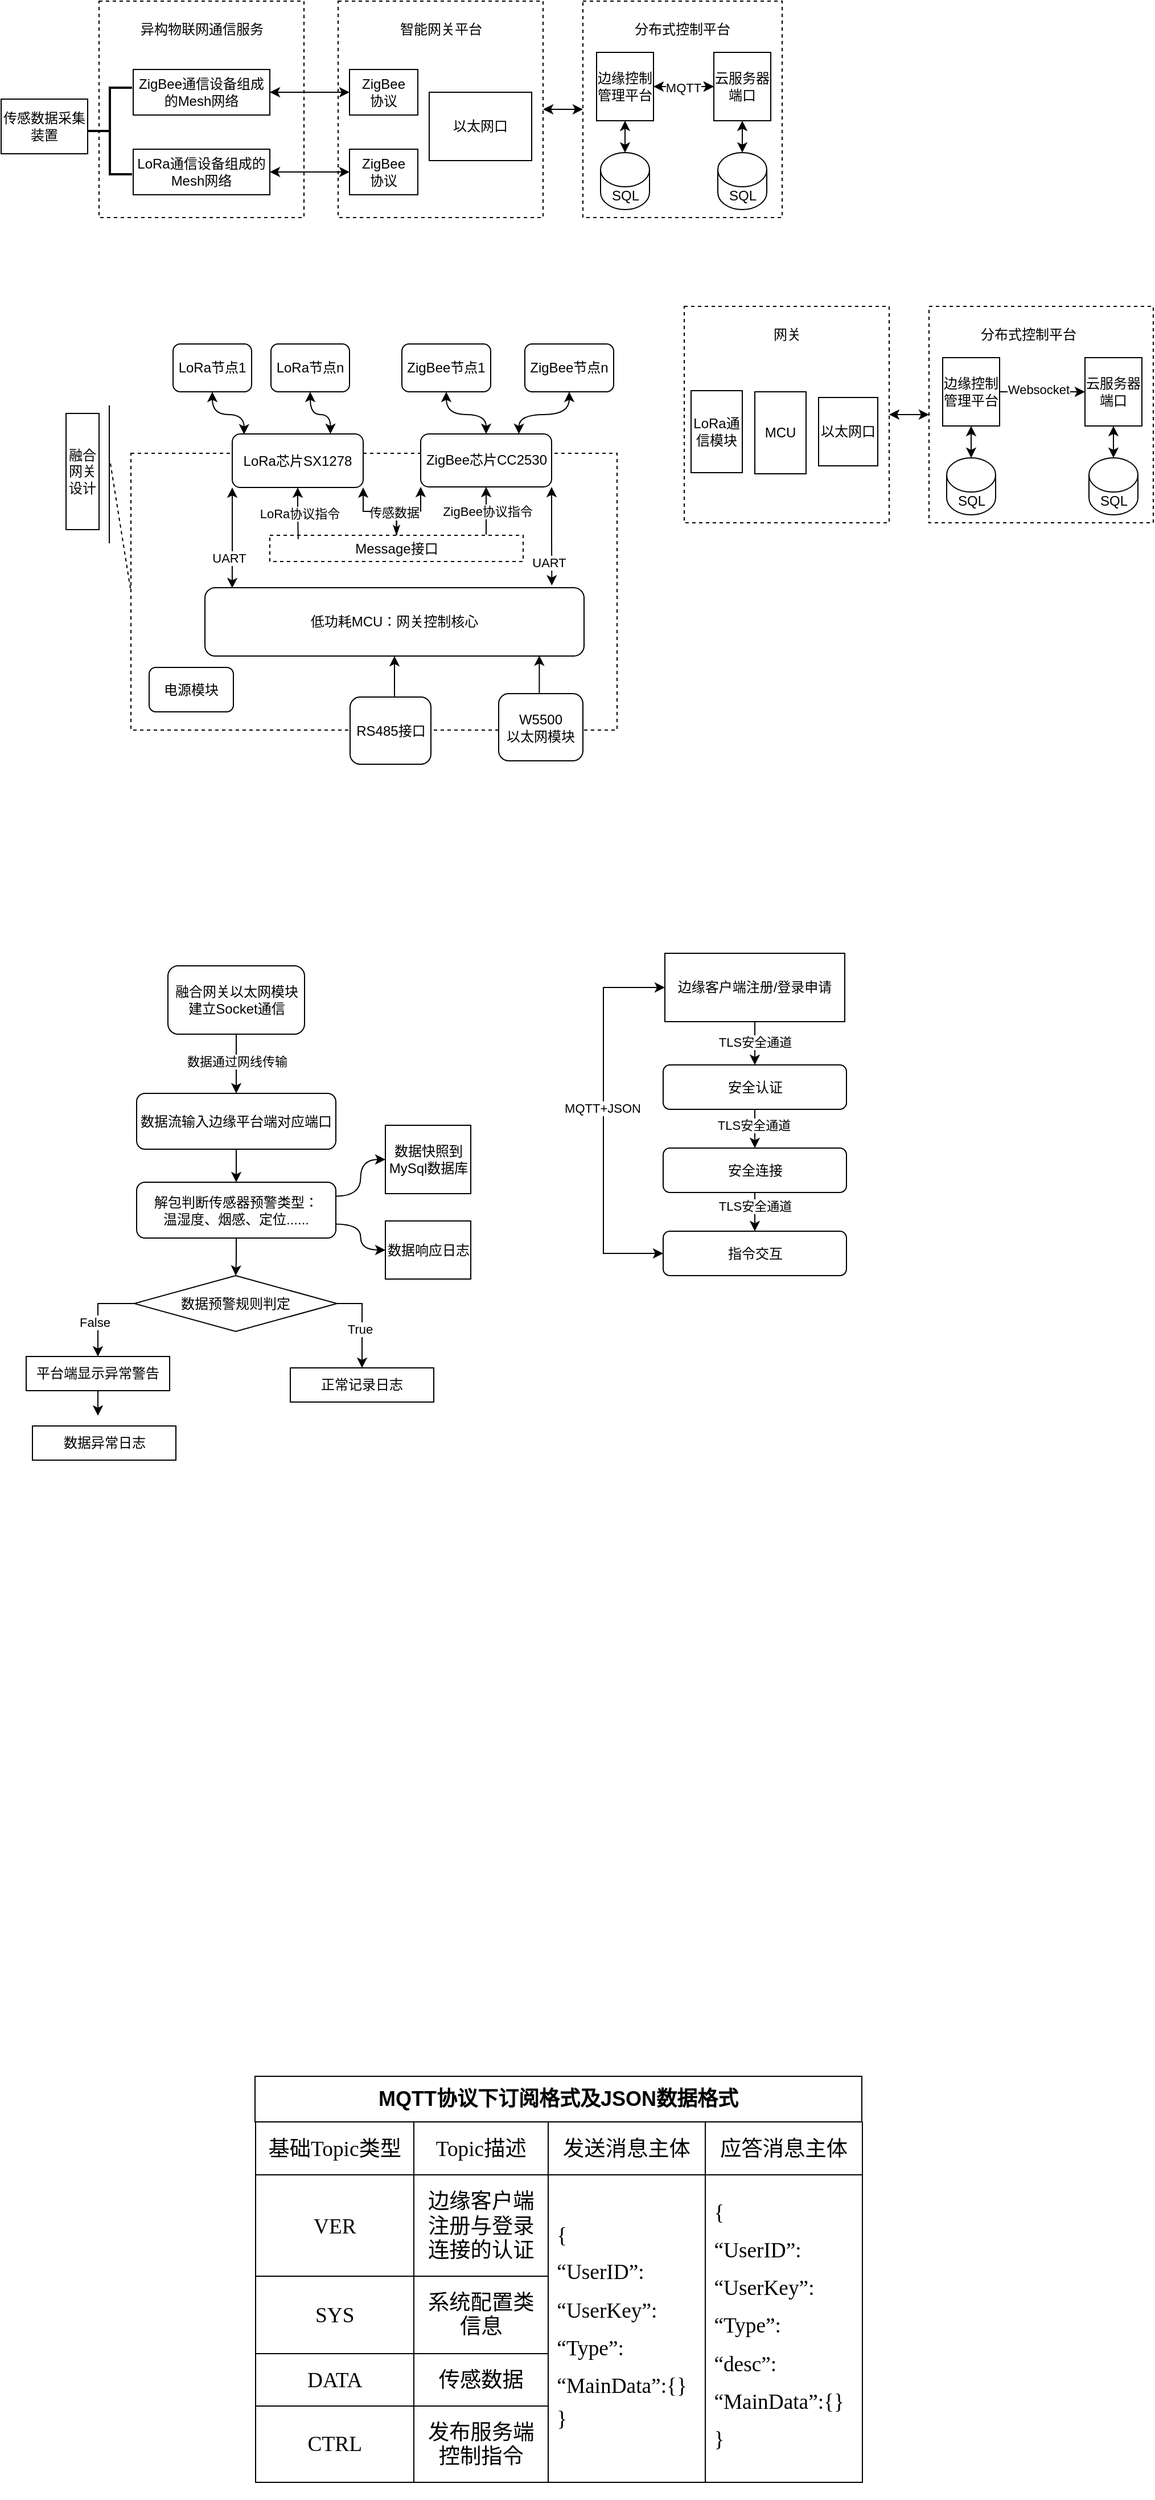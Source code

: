 <mxfile version="22.1.11" type="github">
  <diagram name="第 1 页" id="k4Vl-kW8DVjtGy1HV4eM">
    <mxGraphModel dx="1042" dy="543" grid="0" gridSize="10" guides="1" tooltips="1" connect="1" arrows="1" fold="1" page="1" pageScale="1" pageWidth="1169" pageHeight="827" math="0" shadow="0">
      <root>
        <mxCell id="0" />
        <mxCell id="1" parent="0" />
        <mxCell id="P_EMYtxCgPNGlRLgFlzM-36" value="" style="rounded=0;whiteSpace=wrap;html=1;dashed=1;" parent="1" vertex="1">
          <mxGeometry x="241" y="421" width="427" height="243" as="geometry" />
        </mxCell>
        <mxCell id="dtHTRcF6AHHQQcvX4bGz-1" value="" style="rounded=0;whiteSpace=wrap;html=1;dashed=1;" parent="1" vertex="1">
          <mxGeometry x="213" y="24" width="180" height="190" as="geometry" />
        </mxCell>
        <mxCell id="dtHTRcF6AHHQQcvX4bGz-2" value="异构物联网通信服务" style="text;html=1;strokeColor=none;fillColor=none;align=center;verticalAlign=middle;whiteSpace=wrap;rounded=0;" parent="1" vertex="1">
          <mxGeometry x="245.5" y="34" width="115" height="30" as="geometry" />
        </mxCell>
        <mxCell id="dtHTRcF6AHHQQcvX4bGz-3" value="ZigBee通信设备组成的Mesh网络" style="rounded=0;whiteSpace=wrap;html=1;" parent="1" vertex="1">
          <mxGeometry x="243" y="84" width="120" height="40" as="geometry" />
        </mxCell>
        <mxCell id="dtHTRcF6AHHQQcvX4bGz-4" value="LoRa通信设备组成的Mesh网络" style="rounded=0;whiteSpace=wrap;html=1;" parent="1" vertex="1">
          <mxGeometry x="243" y="154" width="120" height="40" as="geometry" />
        </mxCell>
        <mxCell id="dtHTRcF6AHHQQcvX4bGz-5" value="" style="rounded=0;whiteSpace=wrap;html=1;dashed=1;" parent="1" vertex="1">
          <mxGeometry x="423" y="24" width="180" height="190" as="geometry" />
        </mxCell>
        <mxCell id="dtHTRcF6AHHQQcvX4bGz-6" value="智能网关平台" style="text;html=1;strokeColor=none;fillColor=none;align=center;verticalAlign=middle;whiteSpace=wrap;rounded=0;" parent="1" vertex="1">
          <mxGeometry x="455.5" y="34" width="115" height="30" as="geometry" />
        </mxCell>
        <mxCell id="dtHTRcF6AHHQQcvX4bGz-9" value="" style="edgeStyle=orthogonalEdgeStyle;rounded=0;orthogonalLoop=1;jettySize=auto;html=1;startArrow=classic;startFill=1;" parent="1" source="dtHTRcF6AHHQQcvX4bGz-7" target="dtHTRcF6AHHQQcvX4bGz-3" edge="1">
          <mxGeometry relative="1" as="geometry" />
        </mxCell>
        <mxCell id="dtHTRcF6AHHQQcvX4bGz-7" value="ZigBee&lt;br&gt;协议" style="rounded=0;whiteSpace=wrap;html=1;" parent="1" vertex="1">
          <mxGeometry x="433" y="84" width="60" height="40" as="geometry" />
        </mxCell>
        <mxCell id="dtHTRcF6AHHQQcvX4bGz-11" value="" style="edgeStyle=orthogonalEdgeStyle;rounded=0;orthogonalLoop=1;jettySize=auto;html=1;startArrow=classic;startFill=1;" parent="1" source="dtHTRcF6AHHQQcvX4bGz-8" target="dtHTRcF6AHHQQcvX4bGz-4" edge="1">
          <mxGeometry relative="1" as="geometry" />
        </mxCell>
        <mxCell id="dtHTRcF6AHHQQcvX4bGz-8" value="ZigBee&lt;br&gt;协议" style="rounded=0;whiteSpace=wrap;html=1;" parent="1" vertex="1">
          <mxGeometry x="433" y="154" width="60" height="40" as="geometry" />
        </mxCell>
        <mxCell id="dtHTRcF6AHHQQcvX4bGz-10" value="以太网口" style="rounded=0;whiteSpace=wrap;html=1;" parent="1" vertex="1">
          <mxGeometry x="503" y="104" width="90" height="60" as="geometry" />
        </mxCell>
        <mxCell id="dtHTRcF6AHHQQcvX4bGz-19" value="" style="edgeStyle=orthogonalEdgeStyle;rounded=0;orthogonalLoop=1;jettySize=auto;html=1;entryX=1;entryY=0.5;entryDx=0;entryDy=0;startArrow=classic;startFill=1;" parent="1" source="dtHTRcF6AHHQQcvX4bGz-12" target="dtHTRcF6AHHQQcvX4bGz-5" edge="1">
          <mxGeometry relative="1" as="geometry">
            <Array as="points">
              <mxPoint x="616" y="119" />
              <mxPoint x="616" y="119" />
            </Array>
          </mxGeometry>
        </mxCell>
        <mxCell id="dtHTRcF6AHHQQcvX4bGz-12" value="" style="rounded=0;whiteSpace=wrap;html=1;dashed=1;" parent="1" vertex="1">
          <mxGeometry x="638" y="24" width="175" height="190" as="geometry" />
        </mxCell>
        <mxCell id="dtHTRcF6AHHQQcvX4bGz-13" value="分布式控制平台" style="text;html=1;strokeColor=none;fillColor=none;align=center;verticalAlign=middle;whiteSpace=wrap;rounded=0;" parent="1" vertex="1">
          <mxGeometry x="668" y="34" width="115" height="30" as="geometry" />
        </mxCell>
        <mxCell id="dtHTRcF6AHHQQcvX4bGz-20" value="" style="edgeStyle=orthogonalEdgeStyle;rounded=0;orthogonalLoop=1;jettySize=auto;html=1;" parent="1" source="dtHTRcF6AHHQQcvX4bGz-14" target="dtHTRcF6AHHQQcvX4bGz-15" edge="1">
          <mxGeometry relative="1" as="geometry" />
        </mxCell>
        <mxCell id="dtHTRcF6AHHQQcvX4bGz-14" value="边缘控制管理平台" style="rounded=0;whiteSpace=wrap;html=1;" parent="1" vertex="1">
          <mxGeometry x="650" y="69" width="50" height="60" as="geometry" />
        </mxCell>
        <mxCell id="dtHTRcF6AHHQQcvX4bGz-16" value="" style="edgeStyle=orthogonalEdgeStyle;rounded=0;orthogonalLoop=1;jettySize=auto;html=1;startArrow=classic;startFill=1;" parent="1" source="dtHTRcF6AHHQQcvX4bGz-15" target="dtHTRcF6AHHQQcvX4bGz-14" edge="1">
          <mxGeometry relative="1" as="geometry" />
        </mxCell>
        <mxCell id="dtHTRcF6AHHQQcvX4bGz-24" value="MQTT" style="edgeLabel;html=1;align=center;verticalAlign=middle;resizable=0;points=[];" parent="dtHTRcF6AHHQQcvX4bGz-16" vertex="1" connectable="0">
          <mxGeometry x="0.026" y="1" relative="1" as="geometry">
            <mxPoint as="offset" />
          </mxGeometry>
        </mxCell>
        <mxCell id="dtHTRcF6AHHQQcvX4bGz-30" value="" style="edgeStyle=orthogonalEdgeStyle;rounded=0;orthogonalLoop=1;jettySize=auto;html=1;startArrow=classic;startFill=1;" parent="1" source="dtHTRcF6AHHQQcvX4bGz-15" target="dtHTRcF6AHHQQcvX4bGz-26" edge="1">
          <mxGeometry relative="1" as="geometry" />
        </mxCell>
        <mxCell id="dtHTRcF6AHHQQcvX4bGz-15" value="云服务器端口" style="rounded=0;whiteSpace=wrap;html=1;" parent="1" vertex="1">
          <mxGeometry x="753" y="69" width="50" height="60" as="geometry" />
        </mxCell>
        <mxCell id="dtHTRcF6AHHQQcvX4bGz-27" value="" style="edgeStyle=orthogonalEdgeStyle;rounded=0;orthogonalLoop=1;jettySize=auto;html=1;startArrow=classic;startFill=1;" parent="1" source="dtHTRcF6AHHQQcvX4bGz-25" target="dtHTRcF6AHHQQcvX4bGz-14" edge="1">
          <mxGeometry relative="1" as="geometry" />
        </mxCell>
        <mxCell id="dtHTRcF6AHHQQcvX4bGz-25" value="SQL" style="shape=cylinder3;whiteSpace=wrap;html=1;boundedLbl=1;backgroundOutline=1;size=15;" parent="1" vertex="1">
          <mxGeometry x="653.5" y="157" width="43" height="50" as="geometry" />
        </mxCell>
        <mxCell id="dtHTRcF6AHHQQcvX4bGz-26" value="SQL" style="shape=cylinder3;whiteSpace=wrap;html=1;boundedLbl=1;backgroundOutline=1;size=15;" parent="1" vertex="1">
          <mxGeometry x="756.5" y="157" width="43" height="50" as="geometry" />
        </mxCell>
        <mxCell id="dtHTRcF6AHHQQcvX4bGz-31" value="" style="strokeWidth=2;html=1;shape=mxgraph.flowchart.annotation_2;align=left;labelPosition=right;pointerEvents=1;" parent="1" vertex="1">
          <mxGeometry x="203" y="100" width="39" height="76" as="geometry" />
        </mxCell>
        <mxCell id="dtHTRcF6AHHQQcvX4bGz-32" value="传感数据采集装置" style="rounded=0;whiteSpace=wrap;html=1;" parent="1" vertex="1">
          <mxGeometry x="127" y="110" width="76" height="48" as="geometry" />
        </mxCell>
        <mxCell id="P_EMYtxCgPNGlRLgFlzM-1" value="LoRa节点1" style="rounded=1;whiteSpace=wrap;html=1;" parent="1" vertex="1">
          <mxGeometry x="278" y="325" width="69" height="42" as="geometry" />
        </mxCell>
        <mxCell id="P_EMYtxCgPNGlRLgFlzM-126" style="edgeStyle=orthogonalEdgeStyle;rounded=0;orthogonalLoop=1;jettySize=auto;html=1;exitX=0.5;exitY=1;exitDx=0;exitDy=0;entryX=0.75;entryY=0;entryDx=0;entryDy=0;curved=1;startArrow=classic;startFill=1;" parent="1" source="P_EMYtxCgPNGlRLgFlzM-2" target="P_EMYtxCgPNGlRLgFlzM-8" edge="1">
          <mxGeometry relative="1" as="geometry" />
        </mxCell>
        <mxCell id="P_EMYtxCgPNGlRLgFlzM-2" value="LoRa节点n" style="rounded=1;whiteSpace=wrap;html=1;" parent="1" vertex="1">
          <mxGeometry x="364" y="325" width="69" height="42" as="geometry" />
        </mxCell>
        <mxCell id="P_EMYtxCgPNGlRLgFlzM-127" style="edgeStyle=orthogonalEdgeStyle;rounded=0;orthogonalLoop=1;jettySize=auto;html=1;exitX=0.5;exitY=1;exitDx=0;exitDy=0;entryX=0.5;entryY=0;entryDx=0;entryDy=0;curved=1;startArrow=classic;startFill=1;" parent="1" source="P_EMYtxCgPNGlRLgFlzM-3" target="P_EMYtxCgPNGlRLgFlzM-9" edge="1">
          <mxGeometry relative="1" as="geometry" />
        </mxCell>
        <mxCell id="P_EMYtxCgPNGlRLgFlzM-3" value="ZigBee节点1" style="rounded=1;whiteSpace=wrap;html=1;" parent="1" vertex="1">
          <mxGeometry x="479" y="325" width="78" height="42" as="geometry" />
        </mxCell>
        <mxCell id="P_EMYtxCgPNGlRLgFlzM-128" style="edgeStyle=orthogonalEdgeStyle;rounded=0;orthogonalLoop=1;jettySize=auto;html=1;exitX=0.5;exitY=1;exitDx=0;exitDy=0;entryX=0.75;entryY=0;entryDx=0;entryDy=0;curved=1;startArrow=classic;startFill=1;" parent="1" source="P_EMYtxCgPNGlRLgFlzM-7" target="P_EMYtxCgPNGlRLgFlzM-9" edge="1">
          <mxGeometry relative="1" as="geometry" />
        </mxCell>
        <mxCell id="P_EMYtxCgPNGlRLgFlzM-7" value="ZigBee节点n" style="rounded=1;whiteSpace=wrap;html=1;" parent="1" vertex="1">
          <mxGeometry x="587" y="325" width="78" height="42" as="geometry" />
        </mxCell>
        <mxCell id="P_EMYtxCgPNGlRLgFlzM-8" value="LoRa芯片SX1278" style="rounded=1;whiteSpace=wrap;html=1;" parent="1" vertex="1">
          <mxGeometry x="330" y="404" width="115" height="47" as="geometry" />
        </mxCell>
        <mxCell id="P_EMYtxCgPNGlRLgFlzM-28" style="edgeStyle=orthogonalEdgeStyle;rounded=0;orthogonalLoop=1;jettySize=auto;html=1;exitX=0.5;exitY=1;exitDx=0;exitDy=0;startArrow=classic;startFill=1;endArrow=none;endFill=0;" parent="1" source="P_EMYtxCgPNGlRLgFlzM-9" edge="1">
          <mxGeometry relative="1" as="geometry">
            <mxPoint x="553" y="492.4" as="targetPoint" />
          </mxGeometry>
        </mxCell>
        <mxCell id="P_EMYtxCgPNGlRLgFlzM-32" value="ZigBee协议指令" style="edgeLabel;html=1;align=center;verticalAlign=middle;resizable=0;points=[];" parent="P_EMYtxCgPNGlRLgFlzM-28" vertex="1" connectable="0">
          <mxGeometry x="0.03" relative="1" as="geometry">
            <mxPoint as="offset" />
          </mxGeometry>
        </mxCell>
        <mxCell id="P_EMYtxCgPNGlRLgFlzM-9" value="ZigBee芯片CC2530" style="rounded=1;whiteSpace=wrap;html=1;" parent="1" vertex="1">
          <mxGeometry x="495.5" y="404" width="115" height="46.5" as="geometry" />
        </mxCell>
        <mxCell id="P_EMYtxCgPNGlRLgFlzM-33" style="edgeStyle=orthogonalEdgeStyle;rounded=0;orthogonalLoop=1;jettySize=auto;html=1;exitX=0.5;exitY=0;exitDx=0;exitDy=0;entryX=1;entryY=1;entryDx=0;entryDy=0;" parent="1" source="P_EMYtxCgPNGlRLgFlzM-10" target="P_EMYtxCgPNGlRLgFlzM-8" edge="1">
          <mxGeometry relative="1" as="geometry" />
        </mxCell>
        <mxCell id="P_EMYtxCgPNGlRLgFlzM-34" style="edgeStyle=orthogonalEdgeStyle;rounded=0;orthogonalLoop=1;jettySize=auto;html=1;exitX=0.5;exitY=0;exitDx=0;exitDy=0;entryX=0;entryY=1;entryDx=0;entryDy=0;startArrow=classicThin;startFill=1;" parent="1" source="P_EMYtxCgPNGlRLgFlzM-10" target="P_EMYtxCgPNGlRLgFlzM-9" edge="1">
          <mxGeometry relative="1" as="geometry" />
        </mxCell>
        <mxCell id="P_EMYtxCgPNGlRLgFlzM-35" value="传感数据" style="edgeLabel;html=1;align=center;verticalAlign=middle;resizable=0;points=[];" parent="P_EMYtxCgPNGlRLgFlzM-34" vertex="1" connectable="0">
          <mxGeometry x="-0.334" y="2" relative="1" as="geometry">
            <mxPoint x="-1" y="1" as="offset" />
          </mxGeometry>
        </mxCell>
        <mxCell id="P_EMYtxCgPNGlRLgFlzM-10" value="Message接口" style="rounded=0;whiteSpace=wrap;html=1;dashed=1;" parent="1" vertex="1">
          <mxGeometry x="363" y="493" width="222.5" height="23" as="geometry" />
        </mxCell>
        <mxCell id="P_EMYtxCgPNGlRLgFlzM-11" value="&lt;p style=&quot;margin-top: 0pt; margin-bottom: 0pt; direction: ltr; unicode-bidi: embed; vertical-align: baseline;&quot;&gt;低功耗MCU：网关控制核心&lt;/p&gt;" style="rounded=1;whiteSpace=wrap;html=1;" parent="1" vertex="1">
          <mxGeometry x="306" y="539" width="333" height="60" as="geometry" />
        </mxCell>
        <mxCell id="P_EMYtxCgPNGlRLgFlzM-12" value="电源模块" style="rounded=1;whiteSpace=wrap;html=1;" parent="1" vertex="1">
          <mxGeometry x="257" y="609" width="74" height="39" as="geometry" />
        </mxCell>
        <mxCell id="P_EMYtxCgPNGlRLgFlzM-17" style="edgeStyle=orthogonalEdgeStyle;rounded=0;orthogonalLoop=1;jettySize=auto;html=1;exitX=0.5;exitY=0;exitDx=0;exitDy=0;entryX=0.5;entryY=1;entryDx=0;entryDy=0;" parent="1" source="P_EMYtxCgPNGlRLgFlzM-13" target="P_EMYtxCgPNGlRLgFlzM-11" edge="1">
          <mxGeometry relative="1" as="geometry" />
        </mxCell>
        <mxCell id="P_EMYtxCgPNGlRLgFlzM-13" value="RS485接口" style="rounded=1;whiteSpace=wrap;html=1;" parent="1" vertex="1">
          <mxGeometry x="433.5" y="635" width="71" height="59" as="geometry" />
        </mxCell>
        <mxCell id="P_EMYtxCgPNGlRLgFlzM-14" value="W5500&lt;br&gt;以太网模块" style="rounded=1;whiteSpace=wrap;html=1;" parent="1" vertex="1">
          <mxGeometry x="564" y="632" width="74" height="59" as="geometry" />
        </mxCell>
        <mxCell id="P_EMYtxCgPNGlRLgFlzM-21" style="edgeStyle=orthogonalEdgeStyle;rounded=0;orthogonalLoop=1;jettySize=auto;html=1;exitX=0.5;exitY=0;exitDx=0;exitDy=0;entryX=0.882;entryY=0.993;entryDx=0;entryDy=0;entryPerimeter=0;" parent="1" source="P_EMYtxCgPNGlRLgFlzM-14" target="P_EMYtxCgPNGlRLgFlzM-11" edge="1">
          <mxGeometry relative="1" as="geometry" />
        </mxCell>
        <mxCell id="P_EMYtxCgPNGlRLgFlzM-24" style="edgeStyle=orthogonalEdgeStyle;rounded=0;orthogonalLoop=1;jettySize=auto;html=1;exitX=1;exitY=1;exitDx=0;exitDy=0;entryX=0.915;entryY=-0.033;entryDx=0;entryDy=0;entryPerimeter=0;endArrow=classic;endFill=1;startArrow=classic;startFill=1;" parent="1" source="P_EMYtxCgPNGlRLgFlzM-9" target="P_EMYtxCgPNGlRLgFlzM-11" edge="1">
          <mxGeometry relative="1" as="geometry" />
        </mxCell>
        <mxCell id="P_EMYtxCgPNGlRLgFlzM-29" value="UART" style="edgeLabel;html=1;align=center;verticalAlign=middle;resizable=0;points=[];" parent="P_EMYtxCgPNGlRLgFlzM-24" vertex="1" connectable="0">
          <mxGeometry x="0.558" y="-3" relative="1" as="geometry">
            <mxPoint y="-1" as="offset" />
          </mxGeometry>
        </mxCell>
        <mxCell id="P_EMYtxCgPNGlRLgFlzM-25" style="edgeStyle=orthogonalEdgeStyle;rounded=0;orthogonalLoop=1;jettySize=auto;html=1;exitX=0;exitY=1;exitDx=0;exitDy=0;entryX=0.072;entryY=0.007;entryDx=0;entryDy=0;entryPerimeter=0;startArrow=classic;startFill=1;endArrow=classic;endFill=1;" parent="1" source="P_EMYtxCgPNGlRLgFlzM-8" target="P_EMYtxCgPNGlRLgFlzM-11" edge="1">
          <mxGeometry relative="1" as="geometry" />
        </mxCell>
        <mxCell id="P_EMYtxCgPNGlRLgFlzM-30" value="UART" style="edgeLabel;html=1;align=center;verticalAlign=middle;resizable=0;points=[];" parent="P_EMYtxCgPNGlRLgFlzM-25" vertex="1" connectable="0">
          <mxGeometry x="0.398" y="-3" relative="1" as="geometry">
            <mxPoint as="offset" />
          </mxGeometry>
        </mxCell>
        <mxCell id="P_EMYtxCgPNGlRLgFlzM-26" style="edgeStyle=orthogonalEdgeStyle;rounded=0;orthogonalLoop=1;jettySize=auto;html=1;exitX=0.5;exitY=1;exitDx=0;exitDy=0;entryX=0.112;entryY=0.148;entryDx=0;entryDy=0;entryPerimeter=0;startArrow=classic;startFill=1;endArrow=none;endFill=0;" parent="1" source="P_EMYtxCgPNGlRLgFlzM-8" target="P_EMYtxCgPNGlRLgFlzM-10" edge="1">
          <mxGeometry relative="1" as="geometry" />
        </mxCell>
        <mxCell id="P_EMYtxCgPNGlRLgFlzM-31" value="LoRa协议指令" style="edgeLabel;html=1;align=center;verticalAlign=middle;resizable=0;points=[];" parent="P_EMYtxCgPNGlRLgFlzM-26" vertex="1" connectable="0">
          <mxGeometry x="-0.018" y="1" relative="1" as="geometry">
            <mxPoint y="1" as="offset" />
          </mxGeometry>
        </mxCell>
        <mxCell id="P_EMYtxCgPNGlRLgFlzM-44" value="融合网关设计" style="rounded=0;whiteSpace=wrap;html=1;" parent="1" vertex="1">
          <mxGeometry x="184" y="386" width="29" height="102" as="geometry" />
        </mxCell>
        <mxCell id="P_EMYtxCgPNGlRLgFlzM-45" value="" style="endArrow=none;html=1;rounded=0;entryX=0.5;entryY=1;entryDx=0;entryDy=0;exitX=0.5;exitY=0;exitDx=0;exitDy=0;" parent="1" edge="1">
          <mxGeometry width="50" height="50" relative="1" as="geometry">
            <mxPoint x="222" y="500" as="sourcePoint" />
            <mxPoint x="222" y="379" as="targetPoint" />
          </mxGeometry>
        </mxCell>
        <mxCell id="P_EMYtxCgPNGlRLgFlzM-48" value="" style="endArrow=none;html=1;rounded=0;entryX=0;entryY=0.5;entryDx=0;entryDy=0;dashed=1;" parent="1" target="P_EMYtxCgPNGlRLgFlzM-36" edge="1">
          <mxGeometry width="50" height="50" relative="1" as="geometry">
            <mxPoint x="223" y="430" as="sourcePoint" />
            <mxPoint x="88" y="604" as="targetPoint" />
          </mxGeometry>
        </mxCell>
        <mxCell id="P_EMYtxCgPNGlRLgFlzM-52" value="" style="edgeStyle=orthogonalEdgeStyle;rounded=0;orthogonalLoop=1;jettySize=auto;html=1;" parent="1" source="P_EMYtxCgPNGlRLgFlzM-50" target="P_EMYtxCgPNGlRLgFlzM-51" edge="1">
          <mxGeometry relative="1" as="geometry" />
        </mxCell>
        <mxCell id="P_EMYtxCgPNGlRLgFlzM-53" value="数据通过网线传输" style="edgeLabel;html=1;align=center;verticalAlign=middle;resizable=0;points=[];" parent="P_EMYtxCgPNGlRLgFlzM-52" vertex="1" connectable="0">
          <mxGeometry x="-0.1" relative="1" as="geometry">
            <mxPoint as="offset" />
          </mxGeometry>
        </mxCell>
        <mxCell id="P_EMYtxCgPNGlRLgFlzM-50" value="融合网关以太网模块建立Socket通信" style="rounded=1;whiteSpace=wrap;html=1;" parent="1" vertex="1">
          <mxGeometry x="273.5" y="871" width="120" height="60" as="geometry" />
        </mxCell>
        <mxCell id="P_EMYtxCgPNGlRLgFlzM-64" value="" style="edgeStyle=orthogonalEdgeStyle;rounded=0;orthogonalLoop=1;jettySize=auto;html=1;" parent="1" source="P_EMYtxCgPNGlRLgFlzM-51" target="P_EMYtxCgPNGlRLgFlzM-63" edge="1">
          <mxGeometry relative="1" as="geometry" />
        </mxCell>
        <mxCell id="P_EMYtxCgPNGlRLgFlzM-51" value="数据流输入边缘平台端对应端口" style="rounded=1;whiteSpace=wrap;html=1;" parent="1" vertex="1">
          <mxGeometry x="246" y="983" width="175" height="49" as="geometry" />
        </mxCell>
        <mxCell id="P_EMYtxCgPNGlRLgFlzM-58" style="edgeStyle=orthogonalEdgeStyle;rounded=0;orthogonalLoop=1;jettySize=auto;html=1;exitX=1;exitY=0.25;exitDx=0;exitDy=0;entryX=0;entryY=0.5;entryDx=0;entryDy=0;curved=1;" parent="1" source="P_EMYtxCgPNGlRLgFlzM-63" target="P_EMYtxCgPNGlRLgFlzM-56" edge="1">
          <mxGeometry relative="1" as="geometry">
            <mxPoint x="409.5" y="1062" as="sourcePoint" />
          </mxGeometry>
        </mxCell>
        <mxCell id="P_EMYtxCgPNGlRLgFlzM-59" style="edgeStyle=orthogonalEdgeStyle;rounded=0;orthogonalLoop=1;jettySize=auto;html=1;exitX=1;exitY=0.75;exitDx=0;exitDy=0;entryX=0;entryY=0.5;entryDx=0;entryDy=0;curved=1;" parent="1" source="P_EMYtxCgPNGlRLgFlzM-63" target="P_EMYtxCgPNGlRLgFlzM-57" edge="1">
          <mxGeometry relative="1" as="geometry">
            <mxPoint x="409.5" y="1107" as="sourcePoint" />
          </mxGeometry>
        </mxCell>
        <mxCell id="P_EMYtxCgPNGlRLgFlzM-56" value="数据快照到MySql数据库" style="rounded=0;whiteSpace=wrap;html=1;" parent="1" vertex="1">
          <mxGeometry x="464.5" y="1011" width="75" height="60" as="geometry" />
        </mxCell>
        <mxCell id="P_EMYtxCgPNGlRLgFlzM-57" value="数据响应日志" style="rounded=0;whiteSpace=wrap;html=1;" parent="1" vertex="1">
          <mxGeometry x="464.5" y="1095" width="75" height="51" as="geometry" />
        </mxCell>
        <mxCell id="P_EMYtxCgPNGlRLgFlzM-67" style="edgeStyle=orthogonalEdgeStyle;rounded=0;orthogonalLoop=1;jettySize=auto;html=1;exitX=0;exitY=0.5;exitDx=0;exitDy=0;entryX=0.5;entryY=0;entryDx=0;entryDy=0;" parent="1" source="P_EMYtxCgPNGlRLgFlzM-61" target="P_EMYtxCgPNGlRLgFlzM-62" edge="1">
          <mxGeometry relative="1" as="geometry" />
        </mxCell>
        <mxCell id="P_EMYtxCgPNGlRLgFlzM-68" value="False" style="edgeLabel;html=1;align=center;verticalAlign=middle;resizable=0;points=[];" parent="P_EMYtxCgPNGlRLgFlzM-67" vertex="1" connectable="0">
          <mxGeometry x="0.226" y="-3" relative="1" as="geometry">
            <mxPoint as="offset" />
          </mxGeometry>
        </mxCell>
        <mxCell id="P_EMYtxCgPNGlRLgFlzM-71" style="edgeStyle=orthogonalEdgeStyle;rounded=0;orthogonalLoop=1;jettySize=auto;html=1;exitX=1;exitY=0.5;exitDx=0;exitDy=0;" parent="1" source="P_EMYtxCgPNGlRLgFlzM-61" target="P_EMYtxCgPNGlRLgFlzM-70" edge="1">
          <mxGeometry relative="1" as="geometry" />
        </mxCell>
        <mxCell id="P_EMYtxCgPNGlRLgFlzM-73" value="True" style="edgeLabel;html=1;align=center;verticalAlign=middle;resizable=0;points=[];" parent="P_EMYtxCgPNGlRLgFlzM-71" vertex="1" connectable="0">
          <mxGeometry x="0.124" y="-2" relative="1" as="geometry">
            <mxPoint as="offset" />
          </mxGeometry>
        </mxCell>
        <mxCell id="P_EMYtxCgPNGlRLgFlzM-61" value="数据预警规则判定" style="rhombus;whiteSpace=wrap;html=1;" parent="1" vertex="1">
          <mxGeometry x="244" y="1143" width="178" height="49" as="geometry" />
        </mxCell>
        <mxCell id="P_EMYtxCgPNGlRLgFlzM-69" value="" style="edgeStyle=orthogonalEdgeStyle;rounded=0;orthogonalLoop=1;jettySize=auto;html=1;" parent="1" source="P_EMYtxCgPNGlRLgFlzM-62" edge="1">
          <mxGeometry relative="1" as="geometry">
            <mxPoint x="212" y="1266" as="targetPoint" />
          </mxGeometry>
        </mxCell>
        <mxCell id="P_EMYtxCgPNGlRLgFlzM-62" value="平台端显示异常警告" style="rounded=1;whiteSpace=wrap;html=1;arcSize=0;" parent="1" vertex="1">
          <mxGeometry x="149" y="1214" width="126" height="30" as="geometry" />
        </mxCell>
        <mxCell id="P_EMYtxCgPNGlRLgFlzM-74" value="" style="edgeStyle=orthogonalEdgeStyle;rounded=0;orthogonalLoop=1;jettySize=auto;html=1;" parent="1" source="P_EMYtxCgPNGlRLgFlzM-63" target="P_EMYtxCgPNGlRLgFlzM-61" edge="1">
          <mxGeometry relative="1" as="geometry" />
        </mxCell>
        <mxCell id="P_EMYtxCgPNGlRLgFlzM-63" value="解包判断传感器预警类型：&lt;br style=&quot;border-color: var(--border-color);&quot;&gt;温湿度、烟感、定位......" style="rounded=1;whiteSpace=wrap;html=1;" parent="1" vertex="1">
          <mxGeometry x="246" y="1061" width="175" height="49" as="geometry" />
        </mxCell>
        <mxCell id="P_EMYtxCgPNGlRLgFlzM-65" value="数据异常日志" style="rounded=1;whiteSpace=wrap;html=1;arcSize=0;" parent="1" vertex="1">
          <mxGeometry x="154.5" y="1275" width="126" height="30" as="geometry" />
        </mxCell>
        <mxCell id="P_EMYtxCgPNGlRLgFlzM-70" value="正常记录日志" style="rounded=1;whiteSpace=wrap;html=1;arcSize=0;" parent="1" vertex="1">
          <mxGeometry x="381" y="1224" width="126" height="30" as="geometry" />
        </mxCell>
        <mxCell id="P_EMYtxCgPNGlRLgFlzM-106" value="&lt;table class=&quot;MsoTableGrid&quot; border=&quot;1&quot; cellspacing=&quot;0&quot; style=&quot;border-collapse:collapse;width:400.55pt;margin-left:6.75pt;&#xa;margin-right:6.75pt;mso-table-layout-alt:fixed;border:none;&#xa;mso-border-left-alt:0.5pt solid windowtext;mso-border-top-alt:0.5pt solid windowtext;mso-border-right-alt:0.5pt solid windowtext;&#xa;mso-border-bottom-alt:0.5pt solid windowtext;mso-border-insideh:0.5pt solid windowtext;mso-border-insidev:0.5pt solid windowtext;&#xa;mso-padding-alt:0.0pt 5.4pt 0.0pt 5.4pt ;&quot;&gt;&lt;tbody&gt;&lt;tr&gt;&lt;td width=&quot;186&quot; valign=&quot;center&quot; style=&quot;width:111.75pt;padding:0.0pt 5.4pt 0.0pt 5.4pt ;border-left:1.0pt solid windowtext;&#xa;mso-border-left-alt:0.5pt solid windowtext;border-right:1.0pt solid windowtext;mso-border-right-alt:0.5pt solid windowtext;&#xa;border-top:1.0pt solid windowtext;mso-border-top-alt:0.5pt solid windowtext;border-bottom:1.0pt solid windowtext;&#xa;mso-border-bottom-alt:0.5pt solid windowtext;&quot;&gt;&lt;p class=&quot;MsoNormal&quot; align=&quot;center&quot; style=&quot;mso-pagination:widow-orphan;text-align:center;line-height:114%;&quot;&gt;&lt;span style=&quot;mso-spacerun:&#39;yes&#39;;font-family:宋体;mso-ascii-font-family:&#39;Times New Roman&#39;;&#xa;mso-hansi-font-family:&#39;Times New Roman&#39;;line-height:114%;font-size:14.0pt;&#xa;mso-font-kerning:0.0pt;&quot;&gt;基础&lt;font face=&quot;Times New Roman&quot;&gt;Topic&lt;/font&gt;&lt;font face=&quot;宋体&quot;&gt;类型&lt;/font&gt;&lt;/span&gt;&lt;span style=&quot;font-family:&#39;Times New Roman&#39;;mso-fareast-font-family:宋体;mso-bidi-font-family:宋体;&#xa;line-height:114%;font-size:14.0pt;mso-font-kerning:0.0pt;&quot;&gt;&lt;/span&gt;&lt;/p&gt;&lt;/td&gt;&lt;td width=&quot;152&quot; valign=&quot;center&quot; style=&quot;width:91.7pt;padding:0.0pt 5.4pt 0.0pt 5.4pt ;border-left:none;&#xa;mso-border-left-alt:none;border-right:1.0pt solid windowtext;mso-border-right-alt:0.5pt solid windowtext;&#xa;border-top:1.0pt solid windowtext;mso-border-top-alt:0.5pt solid windowtext;border-bottom:1.0pt solid windowtext;&#xa;mso-border-bottom-alt:0.5pt solid windowtext;&quot;&gt;&lt;p class=&quot;MsoNormal&quot; align=&quot;center&quot; style=&quot;mso-pagination:widow-orphan;text-align:center;line-height:114%;&quot;&gt;&lt;span style=&quot;mso-spacerun:&#39;yes&#39;;font-family:宋体;mso-ascii-font-family:&#39;Times New Roman&#39;;&#xa;mso-hansi-font-family:&#39;Times New Roman&#39;;line-height:114%;font-size:14.0pt;&#xa;mso-font-kerning:0.0pt;&quot;&gt;Topic&lt;font face=&quot;宋体&quot;&gt;描述&lt;/font&gt;&lt;/span&gt;&lt;span style=&quot;font-family:&#39;Times New Roman&#39;;mso-fareast-font-family:宋体;mso-bidi-font-family:宋体;&#xa;line-height:114%;font-size:14.0pt;mso-font-kerning:0.0pt;&quot;&gt;&lt;/span&gt;&lt;/p&gt;&lt;/td&gt;&lt;td width=&quot;164&quot; valign=&quot;center&quot; style=&quot;width:98.55pt;padding:0.0pt 5.4pt 0.0pt 5.4pt ;border-left:none;&#xa;mso-border-left-alt:none;border-right:1.0pt solid windowtext;mso-border-right-alt:0.5pt solid windowtext;&#xa;border-top:1.0pt solid windowtext;mso-border-top-alt:0.5pt solid windowtext;border-bottom:1.0pt solid windowtext;&#xa;mso-border-bottom-alt:0.5pt solid windowtext;&quot;&gt;&lt;p class=&quot;MsoNormal&quot; align=&quot;center&quot; style=&quot;mso-pagination:widow-orphan;text-align:center;line-height:114%;&quot;&gt;&lt;span style=&quot;mso-spacerun:&#39;yes&#39;;font-family:宋体;mso-ascii-font-family:&#39;Times New Roman&#39;;&#xa;mso-hansi-font-family:&#39;Times New Roman&#39;;line-height:114%;font-size:14.0pt;&#xa;mso-font-kerning:0.0pt;&quot;&gt;发送消息主体&lt;/span&gt;&lt;span style=&quot;font-family:&#39;Times New Roman&#39;;mso-fareast-font-family:宋体;mso-bidi-font-family:宋体;&#xa;line-height:114%;font-size:14.0pt;mso-font-kerning:0.0pt;&quot;&gt;&lt;/span&gt;&lt;/p&gt;&lt;/td&gt;&lt;td width=&quot;164&quot; valign=&quot;center&quot; style=&quot;width:98.55pt;padding:0.0pt 5.4pt 0.0pt 5.4pt ;border-left:none;&#xa;mso-border-left-alt:none;border-right:1.0pt solid windowtext;mso-border-right-alt:0.5pt solid windowtext;&#xa;border-top:1.0pt solid windowtext;mso-border-top-alt:0.5pt solid windowtext;border-bottom:1.0pt solid windowtext;&#xa;mso-border-bottom-alt:0.5pt solid windowtext;&quot;&gt;&lt;p class=&quot;MsoNormal&quot; align=&quot;center&quot; style=&quot;mso-pagination:widow-orphan;text-align:center;line-height:114%;&quot;&gt;&lt;span style=&quot;mso-spacerun:&#39;yes&#39;;font-family:宋体;mso-ascii-font-family:&#39;Times New Roman&#39;;&#xa;mso-hansi-font-family:&#39;Times New Roman&#39;;line-height:114%;font-size:14.0pt;&#xa;mso-font-kerning:0.0pt;&quot;&gt;应答消息主体&lt;/span&gt;&lt;span style=&quot;font-family:&#39;Times New Roman&#39;;mso-fareast-font-family:宋体;mso-bidi-font-family:宋体;&#xa;line-height:114%;font-size:14.0pt;mso-font-kerning:0.0pt;&quot;&gt;&lt;/span&gt;&lt;/p&gt;&lt;/td&gt;&lt;/tr&gt;&lt;tr&gt;&lt;td width=&quot;186&quot; valign=&quot;center&quot; style=&quot;width:111.75pt;padding:0.0pt 5.4pt 0.0pt 5.4pt ;border-left:1.0pt solid windowtext;&#xa;mso-border-left-alt:0.5pt solid windowtext;border-right:1.0pt solid windowtext;mso-border-right-alt:0.5pt solid windowtext;&#xa;border-top:none;mso-border-top-alt:0.5pt solid windowtext;border-bottom:1.0pt solid windowtext;&#xa;mso-border-bottom-alt:0.5pt solid windowtext;&quot;&gt;&lt;p class=&quot;MsoNormal&quot; align=&quot;center&quot; style=&quot;mso-pagination:widow-orphan;text-align:center;line-height:114%;&quot;&gt;&lt;span style=&quot;mso-spacerun:&#39;yes&#39;;font-family:宋体;mso-ascii-font-family:&#39;Times New Roman&#39;;&#xa;mso-hansi-font-family:&#39;Times New Roman&#39;;line-height:114%;font-size:14.0pt;&#xa;mso-font-kerning:0.0pt;&quot;&gt;VER&lt;/span&gt;&lt;span style=&quot;font-family:&#39;Times New Roman&#39;;mso-fareast-font-family:宋体;mso-bidi-font-family:宋体;&#xa;line-height:114%;font-size:14.0pt;mso-font-kerning:0.0pt;&quot;&gt;&lt;/span&gt;&lt;/p&gt;&lt;/td&gt;&lt;td width=&quot;152&quot; valign=&quot;center&quot; style=&quot;width:91.7pt;padding:0.0pt 5.4pt 0.0pt 5.4pt ;border-left:none;&#xa;mso-border-left-alt:none;border-right:1.0pt solid windowtext;mso-border-right-alt:0.5pt solid windowtext;&#xa;border-top:none;mso-border-top-alt:0.5pt solid windowtext;border-bottom:1.0pt solid windowtext;&#xa;mso-border-bottom-alt:0.5pt solid windowtext;&quot;&gt;&lt;p class=&quot;MsoNormal&quot; align=&quot;center&quot; style=&quot;mso-pagination:widow-orphan;text-align:center;line-height:114%;&quot;&gt;&lt;span style=&quot;mso-spacerun:&#39;yes&#39;;font-family:宋体;mso-ascii-font-family:&#39;Times New Roman&#39;;&#xa;mso-hansi-font-family:&#39;Times New Roman&#39;;line-height:114%;font-size:14.0pt;&#xa;mso-font-kerning:0.0pt;&quot;&gt;边缘客户端注册与登录连接的认证&lt;/span&gt;&lt;span style=&quot;font-family:&#39;Times New Roman&#39;;mso-fareast-font-family:宋体;mso-bidi-font-family:宋体;&#xa;line-height:114%;font-size:14.0pt;mso-font-kerning:0.0pt;&quot;&gt;&lt;/span&gt;&lt;/p&gt;&lt;/td&gt;&lt;td width=&quot;164&quot; valign=&quot;center&quot; rowspan=&quot;4&quot; style=&quot;width:98.55pt;padding:0.0pt 5.4pt 0.0pt 5.4pt ;border-left:none;&#xa;mso-border-left-alt:none;border-right:1.0pt solid windowtext;mso-border-right-alt:0.5pt solid windowtext;&#xa;border-top:none;mso-border-top-alt:none;border-bottom:1.0pt solid windowtext;&#xa;mso-border-bottom-alt:0.5pt solid windowtext;&quot;&gt;&lt;p class=&quot;MsoNormal&quot; style=&quot;mso-pagination:widow-orphan;text-align:left;line-height:114%;&quot;&gt;&lt;span style=&quot;font-family:宋体;mso-ascii-font-family:&#39;Times New Roman&#39;;mso-hansi-font-family:&#39;Times New Roman&#39;;&#xa;line-height:114%;font-size:14.0pt;mso-font-kerning:0.0pt;&quot;&gt;{&lt;/span&gt;&lt;span style=&quot;font-family:宋体;mso-ascii-font-family:&#39;Times New Roman&#39;;mso-hansi-font-family:&#39;Times New Roman&#39;;&#xa;line-height:114%;font-size:14.0pt;mso-font-kerning:0.0pt;&quot;&gt;&lt;/span&gt;&lt;/p&gt;&lt;p class=&quot;MsoNormal&quot; style=&quot;mso-pagination:widow-orphan;text-align:left;line-height:114%;&quot;&gt;&lt;span style=&quot;font-family:&#39;Times New Roman&#39;;mso-fareast-font-family:宋体;mso-bidi-font-family:宋体;&#xa;line-height:114%;font-size:14.0pt;mso-font-kerning:0.0pt;&quot;&gt;“&lt;/span&gt;&lt;span style=&quot;mso-spacerun:&#39;yes&#39;;font-family:宋体;mso-ascii-font-family:&#39;Times New Roman&#39;;&#xa;mso-hansi-font-family:&#39;Times New Roman&#39;;line-height:114%;font-size:14.0pt;&#xa;mso-font-kerning:0.0pt;&quot;&gt;UserID&lt;/span&gt;&lt;span style=&quot;font-family:&#39;Times New Roman&#39;;mso-fareast-font-family:宋体;mso-bidi-font-family:宋体;&#xa;line-height:114%;font-size:14.0pt;mso-font-kerning:0.0pt;&quot;&gt;”&lt;/span&gt;&lt;span style=&quot;font-family:宋体;mso-ascii-font-family:&#39;Times New Roman&#39;;mso-hansi-font-family:&#39;Times New Roman&#39;;&#xa;line-height:114%;font-size:14.0pt;mso-font-kerning:0.0pt;&quot;&gt;:&lt;/span&gt;&lt;span style=&quot;font-family:宋体;mso-ascii-font-family:&#39;Times New Roman&#39;;mso-hansi-font-family:&#39;Times New Roman&#39;;&#xa;line-height:114%;font-size:14.0pt;mso-font-kerning:0.0pt;&quot;&gt;&lt;/span&gt;&lt;/p&gt;&lt;p class=&quot;MsoNormal&quot; style=&quot;mso-pagination:widow-orphan;text-align:left;line-height:114%;&quot;&gt;&lt;span style=&quot;font-family:&#39;Times New Roman&#39;;mso-fareast-font-family:宋体;mso-bidi-font-family:宋体;&#xa;line-height:114%;font-size:14.0pt;mso-font-kerning:0.0pt;&quot;&gt;“&lt;/span&gt;&lt;span style=&quot;mso-spacerun:&#39;yes&#39;;font-family:宋体;mso-ascii-font-family:&#39;Times New Roman&#39;;&#xa;mso-hansi-font-family:&#39;Times New Roman&#39;;line-height:114%;font-size:14.0pt;&#xa;mso-font-kerning:0.0pt;&quot;&gt;UserKey&lt;/span&gt;&lt;span style=&quot;font-family:&#39;Times New Roman&#39;;mso-fareast-font-family:宋体;mso-bidi-font-family:宋体;&#xa;line-height:114%;font-size:14.0pt;mso-font-kerning:0.0pt;&quot;&gt;”&lt;/span&gt;&lt;span style=&quot;font-family:宋体;mso-ascii-font-family:&#39;Times New Roman&#39;;mso-hansi-font-family:&#39;Times New Roman&#39;;&#xa;line-height:114%;font-size:14.0pt;mso-font-kerning:0.0pt;&quot;&gt;:&lt;/span&gt;&lt;span style=&quot;font-family:宋体;mso-ascii-font-family:&#39;Times New Roman&#39;;mso-hansi-font-family:&#39;Times New Roman&#39;;&#xa;line-height:114%;font-size:14.0pt;mso-font-kerning:0.0pt;&quot;&gt;&lt;/span&gt;&lt;/p&gt;&lt;p class=&quot;MsoNormal&quot; style=&quot;mso-pagination:widow-orphan;text-align:left;line-height:114%;&quot;&gt;&lt;span style=&quot;font-family:&#39;Times New Roman&#39;;mso-fareast-font-family:宋体;mso-bidi-font-family:宋体;&#xa;line-height:114%;font-size:14.0pt;mso-font-kerning:0.0pt;&quot;&gt;“&lt;/span&gt;&lt;span style=&quot;mso-spacerun:&#39;yes&#39;;font-family:宋体;mso-ascii-font-family:&#39;Times New Roman&#39;;&#xa;mso-hansi-font-family:&#39;Times New Roman&#39;;line-height:114%;font-size:14.0pt;&#xa;mso-font-kerning:0.0pt;&quot;&gt;Type&lt;/span&gt;&lt;span style=&quot;font-family:&#39;Times New Roman&#39;;mso-fareast-font-family:宋体;mso-bidi-font-family:宋体;&#xa;line-height:114%;font-size:14.0pt;mso-font-kerning:0.0pt;&quot;&gt;”&lt;/span&gt;&lt;span style=&quot;font-family:宋体;mso-ascii-font-family:&#39;Times New Roman&#39;;mso-hansi-font-family:&#39;Times New Roman&#39;;&#xa;line-height:114%;font-size:14.0pt;mso-font-kerning:0.0pt;&quot;&gt;:&lt;/span&gt;&lt;span style=&quot;font-family:宋体;mso-ascii-font-family:&#39;Times New Roman&#39;;mso-hansi-font-family:&#39;Times New Roman&#39;;&#xa;line-height:114%;font-size:14.0pt;mso-font-kerning:0.0pt;&quot;&gt;&lt;/span&gt;&lt;/p&gt;&lt;p class=&quot;MsoNormal&quot; style=&quot;mso-pagination:widow-orphan;text-align:left;line-height:114%;&quot;&gt;&lt;span style=&quot;font-family:&#39;Times New Roman&#39;;mso-fareast-font-family:宋体;mso-bidi-font-family:宋体;&#xa;line-height:114%;font-size:14.0pt;mso-font-kerning:0.0pt;&quot;&gt;“&lt;/span&gt;&lt;span style=&quot;mso-spacerun:&#39;yes&#39;;font-family:宋体;mso-ascii-font-family:&#39;Times New Roman&#39;;&#xa;mso-hansi-font-family:&#39;Times New Roman&#39;;line-height:114%;font-size:14.0pt;&#xa;mso-font-kerning:0.0pt;&quot;&gt;MainData&lt;/span&gt;&lt;span style=&quot;font-family:&#39;Times New Roman&#39;;mso-fareast-font-family:宋体;mso-bidi-font-family:宋体;&#xa;line-height:114%;font-size:14.0pt;mso-font-kerning:0.0pt;&quot;&gt;”&lt;/span&gt;&lt;span style=&quot;mso-spacerun:&#39;yes&#39;;font-family:宋体;mso-ascii-font-family:&#39;Times New Roman&#39;;&#xa;mso-hansi-font-family:&#39;Times New Roman&#39;;line-height:114%;font-size:14.0pt;&#xa;mso-font-kerning:0.0pt;&quot;&gt;:{}&lt;/span&gt;&lt;span style=&quot;font-family:&#39;Times New Roman&#39;;mso-fareast-font-family:宋体;mso-bidi-font-family:宋体;&#xa;line-height:114%;font-size:14.0pt;mso-font-kerning:0.0pt;&quot;&gt;&lt;/span&gt;&lt;/p&gt;&lt;p class=&quot;MsoNormal&quot; style=&quot;mso-pagination:widow-orphan;text-align:left;line-height:114%;&quot;&gt;&lt;span style=&quot;font-family:宋体;mso-ascii-font-family:&#39;Times New Roman&#39;;mso-hansi-font-family:&#39;Times New Roman&#39;;&#xa;line-height:114%;font-size:14.0pt;mso-font-kerning:0.0pt;&quot;&gt;}&lt;/span&gt;&lt;span style=&quot;font-family:&#39;Times New Roman&#39;;mso-fareast-font-family:宋体;mso-bidi-font-family:宋体;&#xa;line-height:114%;font-size:14.0pt;mso-font-kerning:0.0pt;&quot;&gt;&lt;/span&gt;&lt;/p&gt;&lt;/td&gt;&lt;td width=&quot;164&quot; valign=&quot;center&quot; rowspan=&quot;4&quot; style=&quot;width:98.55pt;padding:0.0pt 5.4pt 0.0pt 5.4pt ;border-left:none;&#xa;mso-border-left-alt:none;border-right:1.0pt solid windowtext;mso-border-right-alt:0.5pt solid windowtext;&#xa;border-top:none;mso-border-top-alt:none;border-bottom:1.0pt solid windowtext;&#xa;mso-border-bottom-alt:0.5pt solid windowtext;&quot;&gt;&lt;p class=&quot;MsoNormal&quot; style=&quot;mso-pagination:widow-orphan;text-align:left;line-height:114%;&quot;&gt;&lt;span style=&quot;font-family:宋体;mso-ascii-font-family:&#39;Times New Roman&#39;;mso-hansi-font-family:&#39;Times New Roman&#39;;&#xa;line-height:114%;font-size:14.0pt;mso-font-kerning:0.0pt;&quot;&gt;{&lt;/span&gt;&lt;span style=&quot;font-family:宋体;mso-ascii-font-family:&#39;Times New Roman&#39;;mso-hansi-font-family:&#39;Times New Roman&#39;;&#xa;line-height:114%;font-size:14.0pt;mso-font-kerning:0.0pt;&quot;&gt;&lt;/span&gt;&lt;/p&gt;&lt;p class=&quot;MsoNormal&quot; style=&quot;mso-pagination:widow-orphan;text-align:left;line-height:114%;&quot;&gt;&lt;span style=&quot;font-family:&#39;Times New Roman&#39;;mso-fareast-font-family:宋体;mso-bidi-font-family:宋体;&#xa;line-height:114%;font-size:14.0pt;mso-font-kerning:0.0pt;&quot;&gt;“&lt;/span&gt;&lt;span style=&quot;mso-spacerun:&#39;yes&#39;;font-family:宋体;mso-ascii-font-family:&#39;Times New Roman&#39;;&#xa;mso-hansi-font-family:&#39;Times New Roman&#39;;line-height:114%;font-size:14.0pt;&#xa;mso-font-kerning:0.0pt;&quot;&gt;UserID&lt;/span&gt;&lt;span style=&quot;font-family:&#39;Times New Roman&#39;;mso-fareast-font-family:宋体;mso-bidi-font-family:宋体;&#xa;line-height:114%;font-size:14.0pt;mso-font-kerning:0.0pt;&quot;&gt;”&lt;/span&gt;&lt;span style=&quot;font-family:宋体;mso-ascii-font-family:&#39;Times New Roman&#39;;mso-hansi-font-family:&#39;Times New Roman&#39;;&#xa;line-height:114%;font-size:14.0pt;mso-font-kerning:0.0pt;&quot;&gt;:&lt;/span&gt;&lt;span style=&quot;font-family:宋体;mso-ascii-font-family:&#39;Times New Roman&#39;;mso-hansi-font-family:&#39;Times New Roman&#39;;&#xa;line-height:114%;font-size:14.0pt;mso-font-kerning:0.0pt;&quot;&gt;&lt;/span&gt;&lt;/p&gt;&lt;p class=&quot;MsoNormal&quot; style=&quot;mso-pagination:widow-orphan;text-align:left;line-height:114%;&quot;&gt;&lt;span style=&quot;font-family:&#39;Times New Roman&#39;;mso-fareast-font-family:宋体;mso-bidi-font-family:宋体;&#xa;line-height:114%;font-size:14.0pt;mso-font-kerning:0.0pt;&quot;&gt;“&lt;/span&gt;&lt;span style=&quot;mso-spacerun:&#39;yes&#39;;font-family:宋体;mso-ascii-font-family:&#39;Times New Roman&#39;;&#xa;mso-hansi-font-family:&#39;Times New Roman&#39;;line-height:114%;font-size:14.0pt;&#xa;mso-font-kerning:0.0pt;&quot;&gt;UserKey&lt;/span&gt;&lt;span style=&quot;font-family:&#39;Times New Roman&#39;;mso-fareast-font-family:宋体;mso-bidi-font-family:宋体;&#xa;line-height:114%;font-size:14.0pt;mso-font-kerning:0.0pt;&quot;&gt;”&lt;/span&gt;&lt;span style=&quot;font-family:宋体;mso-ascii-font-family:&#39;Times New Roman&#39;;mso-hansi-font-family:&#39;Times New Roman&#39;;&#xa;line-height:114%;font-size:14.0pt;mso-font-kerning:0.0pt;&quot;&gt;:&lt;/span&gt;&lt;span style=&quot;font-family:宋体;mso-ascii-font-family:&#39;Times New Roman&#39;;mso-hansi-font-family:&#39;Times New Roman&#39;;&#xa;line-height:114%;font-size:14.0pt;mso-font-kerning:0.0pt;&quot;&gt;&lt;/span&gt;&lt;/p&gt;&lt;p class=&quot;MsoNormal&quot; style=&quot;mso-pagination:widow-orphan;text-align:left;line-height:114%;&quot;&gt;&lt;span style=&quot;font-family:&#39;Times New Roman&#39;;mso-fareast-font-family:宋体;mso-bidi-font-family:宋体;&#xa;line-height:114%;font-size:14.0pt;mso-font-kerning:0.0pt;&quot;&gt;“&lt;/span&gt;&lt;span style=&quot;mso-spacerun:&#39;yes&#39;;font-family:宋体;mso-ascii-font-family:&#39;Times New Roman&#39;;&#xa;mso-hansi-font-family:&#39;Times New Roman&#39;;line-height:114%;font-size:14.0pt;&#xa;mso-font-kerning:0.0pt;&quot;&gt;Type&lt;/span&gt;&lt;span style=&quot;font-family:&#39;Times New Roman&#39;;mso-fareast-font-family:宋体;mso-bidi-font-family:宋体;&#xa;line-height:114%;font-size:14.0pt;mso-font-kerning:0.0pt;&quot;&gt;”&lt;/span&gt;&lt;span style=&quot;font-family:宋体;mso-ascii-font-family:&#39;Times New Roman&#39;;mso-hansi-font-family:&#39;Times New Roman&#39;;&#xa;line-height:114%;font-size:14.0pt;mso-font-kerning:0.0pt;&quot;&gt;:&lt;/span&gt;&lt;span style=&quot;font-family:宋体;mso-ascii-font-family:&#39;Times New Roman&#39;;mso-hansi-font-family:&#39;Times New Roman&#39;;&#xa;line-height:114%;font-size:14.0pt;mso-font-kerning:0.0pt;&quot;&gt;&lt;/span&gt;&lt;/p&gt;&lt;p class=&quot;MsoNormal&quot; style=&quot;mso-pagination:widow-orphan;text-align:left;line-height:114%;&quot;&gt;&lt;span style=&quot;font-family:&#39;Times New Roman&#39;;mso-fareast-font-family:宋体;mso-bidi-font-family:宋体;&#xa;line-height:114%;font-size:14.0pt;mso-font-kerning:0.0pt;&quot;&gt;“&lt;/span&gt;&lt;span style=&quot;mso-spacerun:&#39;yes&#39;;font-family:宋体;mso-ascii-font-family:&#39;Times New Roman&#39;;&#xa;mso-hansi-font-family:&#39;Times New Roman&#39;;line-height:114%;font-size:14.0pt;&#xa;mso-font-kerning:0.0pt;&quot;&gt;desc&lt;/span&gt;&lt;span style=&quot;font-family:&#39;Times New Roman&#39;;mso-fareast-font-family:宋体;mso-bidi-font-family:宋体;&#xa;line-height:114%;font-size:14.0pt;mso-font-kerning:0.0pt;&quot;&gt;”&lt;/span&gt;&lt;span style=&quot;font-family:宋体;mso-ascii-font-family:&#39;Times New Roman&#39;;mso-hansi-font-family:&#39;Times New Roman&#39;;&#xa;line-height:114%;font-size:14.0pt;mso-font-kerning:0.0pt;&quot;&gt;:&lt;/span&gt;&lt;span style=&quot;font-family:&#39;Times New Roman&#39;;mso-fareast-font-family:宋体;mso-bidi-font-family:宋体;&#xa;line-height:114%;font-size:14.0pt;mso-font-kerning:0.0pt;&quot;&gt;&lt;/span&gt;&lt;/p&gt;&lt;p class=&quot;MsoNormal&quot; style=&quot;mso-pagination:widow-orphan;text-align:left;line-height:114%;&quot;&gt;&lt;span style=&quot;font-family:&#39;Times New Roman&#39;;mso-fareast-font-family:宋体;mso-bidi-font-family:宋体;&#xa;line-height:114%;font-size:14.0pt;mso-font-kerning:0.0pt;&quot;&gt;“&lt;/span&gt;&lt;span style=&quot;mso-spacerun:&#39;yes&#39;;font-family:宋体;mso-ascii-font-family:&#39;Times New Roman&#39;;&#xa;mso-hansi-font-family:&#39;Times New Roman&#39;;line-height:114%;font-size:14.0pt;&#xa;mso-font-kerning:0.0pt;&quot;&gt;MainData&lt;/span&gt;&lt;span style=&quot;font-family:&#39;Times New Roman&#39;;mso-fareast-font-family:宋体;mso-bidi-font-family:宋体;&#xa;line-height:114%;font-size:14.0pt;mso-font-kerning:0.0pt;&quot;&gt;”&lt;/span&gt;&lt;span style=&quot;mso-spacerun:&#39;yes&#39;;font-family:宋体;mso-ascii-font-family:&#39;Times New Roman&#39;;&#xa;mso-hansi-font-family:&#39;Times New Roman&#39;;line-height:114%;font-size:14.0pt;&#xa;mso-font-kerning:0.0pt;&quot;&gt;:{}&lt;/span&gt;&lt;span style=&quot;font-family:&#39;Times New Roman&#39;;mso-fareast-font-family:宋体;mso-bidi-font-family:宋体;&#xa;line-height:114%;font-size:14.0pt;mso-font-kerning:0.0pt;&quot;&gt;&lt;/span&gt;&lt;/p&gt;&lt;p class=&quot;MsoNormal&quot; align=&quot;justify&quot; style=&quot;mso-pagination:widow-orphan;text-align:justify;text-justify:inter-ideograph;&#xa;line-height:114%;&quot;&gt;&lt;span style=&quot;font-family:宋体;mso-ascii-font-family:&#39;Times New Roman&#39;;mso-hansi-font-family:&#39;Times New Roman&#39;;&#xa;line-height:114%;font-size:14.0pt;mso-font-kerning:0.0pt;&quot;&gt;}&lt;/span&gt;&lt;span style=&quot;font-family:&#39;Times New Roman&#39;;mso-fareast-font-family:宋体;mso-bidi-font-family:宋体;&#xa;line-height:114%;font-size:14.0pt;mso-font-kerning:0.0pt;&quot;&gt;&lt;/span&gt;&lt;/p&gt;&lt;/td&gt;&lt;/tr&gt;&lt;tr&gt;&lt;td width=&quot;186&quot; valign=&quot;center&quot; style=&quot;width:111.75pt;padding:0.0pt 5.4pt 0.0pt 5.4pt ;border-left:1.0pt solid windowtext;&#xa;mso-border-left-alt:0.5pt solid windowtext;border-right:1.0pt solid windowtext;mso-border-right-alt:0.5pt solid windowtext;&#xa;border-top:none;mso-border-top-alt:0.5pt solid windowtext;border-bottom:1.0pt solid windowtext;&#xa;mso-border-bottom-alt:0.5pt solid windowtext;&quot;&gt;&lt;p class=&quot;MsoNormal&quot; align=&quot;center&quot; style=&quot;mso-pagination:widow-orphan;text-align:center;line-height:114%;&quot;&gt;&lt;span style=&quot;mso-spacerun:&#39;yes&#39;;font-family:宋体;mso-ascii-font-family:&#39;Times New Roman&#39;;&#xa;mso-hansi-font-family:&#39;Times New Roman&#39;;line-height:114%;font-size:14.0pt;&#xa;mso-font-kerning:0.0pt;&quot;&gt;SYS&lt;/span&gt;&lt;span style=&quot;font-family:&#39;Times New Roman&#39;;mso-fareast-font-family:宋体;mso-bidi-font-family:宋体;&#xa;line-height:114%;font-size:14.0pt;mso-font-kerning:0.0pt;&quot;&gt;&lt;/span&gt;&lt;/p&gt;&lt;/td&gt;&lt;td width=&quot;152&quot; valign=&quot;center&quot; style=&quot;width:91.7pt;padding:0.0pt 5.4pt 0.0pt 5.4pt ;border-left:none;&#xa;mso-border-left-alt:none;border-right:1.0pt solid windowtext;mso-border-right-alt:0.5pt solid windowtext;&#xa;border-top:none;mso-border-top-alt:0.5pt solid windowtext;border-bottom:1.0pt solid windowtext;&#xa;mso-border-bottom-alt:0.5pt solid windowtext;&quot;&gt;&lt;p class=&quot;MsoNormal&quot; align=&quot;center&quot; style=&quot;mso-pagination:widow-orphan;text-align:center;line-height:114%;&quot;&gt;&lt;span style=&quot;mso-spacerun:&#39;yes&#39;;font-family:宋体;mso-ascii-font-family:&#39;Times New Roman&#39;;&#xa;mso-hansi-font-family:&#39;Times New Roman&#39;;line-height:114%;font-size:14.0pt;&#xa;mso-font-kerning:0.0pt;&quot;&gt;系统配置类信息&lt;/span&gt;&lt;span style=&quot;font-family:&#39;Times New Roman&#39;;mso-fareast-font-family:宋体;mso-bidi-font-family:宋体;&#xa;line-height:114%;font-size:14.0pt;mso-font-kerning:0.0pt;&quot;&gt;&lt;/span&gt;&lt;/p&gt;&lt;/td&gt;&lt;/tr&gt;&lt;tr&gt;&lt;td width=&quot;186&quot; valign=&quot;center&quot; style=&quot;width:111.75pt;padding:0.0pt 5.4pt 0.0pt 5.4pt ;border-left:1.0pt solid windowtext;&#xa;mso-border-left-alt:0.5pt solid windowtext;border-right:1.0pt solid windowtext;mso-border-right-alt:0.5pt solid windowtext;&#xa;border-top:none;mso-border-top-alt:0.5pt solid windowtext;border-bottom:1.0pt solid windowtext;&#xa;mso-border-bottom-alt:0.5pt solid windowtext;&quot;&gt;&lt;p class=&quot;MsoNormal&quot; align=&quot;center&quot; style=&quot;mso-pagination:widow-orphan;text-align:center;line-height:114%;&quot;&gt;&lt;span style=&quot;mso-spacerun:&#39;yes&#39;;font-family:宋体;mso-ascii-font-family:&#39;Times New Roman&#39;;&#xa;mso-hansi-font-family:&#39;Times New Roman&#39;;line-height:114%;font-size:14.0pt;&#xa;mso-font-kerning:0.0pt;&quot;&gt;DATA&lt;/span&gt;&lt;span style=&quot;font-family:&#39;Times New Roman&#39;;mso-fareast-font-family:宋体;mso-bidi-font-family:宋体;&#xa;line-height:114%;font-size:14.0pt;mso-font-kerning:0.0pt;&quot;&gt;&lt;/span&gt;&lt;/p&gt;&lt;/td&gt;&lt;td width=&quot;152&quot; valign=&quot;center&quot; style=&quot;width:91.7pt;padding:0.0pt 5.4pt 0.0pt 5.4pt ;border-left:none;&#xa;mso-border-left-alt:none;border-right:1.0pt solid windowtext;mso-border-right-alt:0.5pt solid windowtext;&#xa;border-top:none;mso-border-top-alt:0.5pt solid windowtext;border-bottom:1.0pt solid windowtext;&#xa;mso-border-bottom-alt:0.5pt solid windowtext;&quot;&gt;&lt;p class=&quot;MsoNormal&quot; align=&quot;center&quot; style=&quot;mso-pagination:widow-orphan;text-align:center;line-height:114%;&quot;&gt;&lt;span style=&quot;mso-spacerun:&#39;yes&#39;;font-family:宋体;mso-ascii-font-family:&#39;Times New Roman&#39;;&#xa;mso-hansi-font-family:&#39;Times New Roman&#39;;line-height:114%;font-size:14.0pt;&#xa;mso-font-kerning:0.0pt;&quot;&gt;传感数据&lt;/span&gt;&lt;span style=&quot;font-family:&#39;Times New Roman&#39;;mso-fareast-font-family:宋体;mso-bidi-font-family:宋体;&#xa;line-height:114%;font-size:14.0pt;mso-font-kerning:0.0pt;&quot;&gt;&lt;/span&gt;&lt;/p&gt;&lt;/td&gt;&lt;/tr&gt;&lt;tr&gt;&lt;td width=&quot;186&quot; valign=&quot;center&quot; style=&quot;width:111.75pt;padding:0.0pt 5.4pt 0.0pt 5.4pt ;border-left:1.0pt solid windowtext;&#xa;mso-border-left-alt:0.5pt solid windowtext;border-right:1.0pt solid windowtext;mso-border-right-alt:0.5pt solid windowtext;&#xa;border-top:none;mso-border-top-alt:0.5pt solid windowtext;border-bottom:1.0pt solid windowtext;&#xa;mso-border-bottom-alt:0.5pt solid windowtext;&quot;&gt;&lt;p class=&quot;MsoNormal&quot; align=&quot;center&quot; style=&quot;mso-pagination:widow-orphan;text-align:center;line-height:114%;&quot;&gt;&lt;span style=&quot;mso-spacerun:&#39;yes&#39;;font-family:宋体;mso-ascii-font-family:&#39;Times New Roman&#39;;&#xa;mso-hansi-font-family:&#39;Times New Roman&#39;;line-height:114%;font-size:14.0pt;&#xa;mso-font-kerning:0.0pt;&quot;&gt;CTRL&lt;/span&gt;&lt;span style=&quot;font-family:&#39;Times New Roman&#39;;mso-fareast-font-family:宋体;mso-bidi-font-family:宋体;&#xa;line-height:114%;font-size:14.0pt;mso-font-kerning:0.0pt;&quot;&gt;&lt;/span&gt;&lt;/p&gt;&lt;/td&gt;&lt;td width=&quot;152&quot; valign=&quot;center&quot; style=&quot;width:91.7pt;padding:0.0pt 5.4pt 0.0pt 5.4pt ;border-left:none;&#xa;mso-border-left-alt:none;border-right:1.0pt solid windowtext;mso-border-right-alt:0.5pt solid windowtext;&#xa;border-top:none;mso-border-top-alt:0.5pt solid windowtext;border-bottom:1.0pt solid windowtext;&#xa;mso-border-bottom-alt:0.5pt solid windowtext;&quot;&gt;&lt;p class=&quot;MsoNormal&quot; align=&quot;center&quot; style=&quot;mso-pagination:widow-orphan;text-align:center;line-height:114%;&quot;&gt;&lt;span style=&quot;mso-spacerun:&#39;yes&#39;;font-family:宋体;mso-ascii-font-family:&#39;Times New Roman&#39;;&#xa;mso-hansi-font-family:&#39;Times New Roman&#39;;line-height:114%;font-size:14.0pt;&#xa;mso-font-kerning:0.0pt;&quot;&gt;发布服务端控制指令&lt;/span&gt;&lt;span style=&quot;font-family:&#39;Times New Roman&#39;;mso-fareast-font-family:宋体;mso-bidi-font-family:宋体;&#xa;line-height:114%;font-size:14.0pt;mso-font-kerning:0.0pt;&quot;&gt;&lt;/span&gt;&lt;/p&gt;&lt;/td&gt;&lt;/tr&gt;&lt;/tbody&gt;&lt;/table&gt;" style="text;whiteSpace=wrap;html=1;" parent="1" vertex="1">
          <mxGeometry x="339" y="1879" width="550" height="338" as="geometry" />
        </mxCell>
        <mxCell id="P_EMYtxCgPNGlRLgFlzM-108" value="&lt;font style=&quot;font-size: 18px;&quot;&gt;&lt;b&gt;MQTT协议下订阅格式及JSON数据格式&lt;/b&gt;&lt;/font&gt;" style="rounded=0;whiteSpace=wrap;html=1;" parent="1" vertex="1">
          <mxGeometry x="350" y="1846" width="533" height="40" as="geometry" />
        </mxCell>
        <mxCell id="P_EMYtxCgPNGlRLgFlzM-112" value="" style="edgeStyle=orthogonalEdgeStyle;rounded=0;orthogonalLoop=1;jettySize=auto;html=1;" parent="1" source="P_EMYtxCgPNGlRLgFlzM-109" target="P_EMYtxCgPNGlRLgFlzM-111" edge="1">
          <mxGeometry relative="1" as="geometry" />
        </mxCell>
        <mxCell id="P_EMYtxCgPNGlRLgFlzM-113" value="TLS安全通道" style="edgeLabel;html=1;align=center;verticalAlign=middle;resizable=0;points=[];" parent="P_EMYtxCgPNGlRLgFlzM-112" vertex="1" connectable="0">
          <mxGeometry x="-0.168" relative="1" as="geometry">
            <mxPoint as="offset" />
          </mxGeometry>
        </mxCell>
        <mxCell id="P_EMYtxCgPNGlRLgFlzM-109" value="边缘客户端注册/登录申请" style="rounded=0;whiteSpace=wrap;html=1;" parent="1" vertex="1">
          <mxGeometry x="710" y="860" width="158" height="60" as="geometry" />
        </mxCell>
        <mxCell id="P_EMYtxCgPNGlRLgFlzM-120" style="edgeStyle=orthogonalEdgeStyle;rounded=0;orthogonalLoop=1;jettySize=auto;html=1;exitX=0.5;exitY=1;exitDx=0;exitDy=0;entryX=0.5;entryY=0;entryDx=0;entryDy=0;" parent="1" source="P_EMYtxCgPNGlRLgFlzM-111" target="P_EMYtxCgPNGlRLgFlzM-114" edge="1">
          <mxGeometry relative="1" as="geometry" />
        </mxCell>
        <mxCell id="P_EMYtxCgPNGlRLgFlzM-122" value="TLS安全通道" style="edgeLabel;html=1;align=center;verticalAlign=middle;resizable=0;points=[];" parent="P_EMYtxCgPNGlRLgFlzM-120" vertex="1" connectable="0">
          <mxGeometry x="-0.2" y="-1" relative="1" as="geometry">
            <mxPoint as="offset" />
          </mxGeometry>
        </mxCell>
        <mxCell id="P_EMYtxCgPNGlRLgFlzM-111" value="安全认证" style="rounded=1;whiteSpace=wrap;html=1;" parent="1" vertex="1">
          <mxGeometry x="708.5" y="958" width="161" height="39" as="geometry" />
        </mxCell>
        <mxCell id="P_EMYtxCgPNGlRLgFlzM-121" value="" style="edgeStyle=orthogonalEdgeStyle;rounded=0;orthogonalLoop=1;jettySize=auto;html=1;" parent="1" source="P_EMYtxCgPNGlRLgFlzM-114" target="P_EMYtxCgPNGlRLgFlzM-115" edge="1">
          <mxGeometry relative="1" as="geometry" />
        </mxCell>
        <mxCell id="P_EMYtxCgPNGlRLgFlzM-123" value="TLS安全通道" style="edgeLabel;html=1;align=center;verticalAlign=middle;resizable=0;points=[];" parent="P_EMYtxCgPNGlRLgFlzM-121" vertex="1" connectable="0">
          <mxGeometry x="-0.496" relative="1" as="geometry">
            <mxPoint as="offset" />
          </mxGeometry>
        </mxCell>
        <mxCell id="P_EMYtxCgPNGlRLgFlzM-114" value="安全连接" style="rounded=1;whiteSpace=wrap;html=1;" parent="1" vertex="1">
          <mxGeometry x="708.5" y="1031" width="161" height="39" as="geometry" />
        </mxCell>
        <mxCell id="P_EMYtxCgPNGlRLgFlzM-116" style="edgeStyle=orthogonalEdgeStyle;rounded=0;orthogonalLoop=1;jettySize=auto;html=1;exitX=0;exitY=0.5;exitDx=0;exitDy=0;entryX=0;entryY=0.5;entryDx=0;entryDy=0;startArrow=classic;startFill=1;" parent="1" source="P_EMYtxCgPNGlRLgFlzM-115" target="P_EMYtxCgPNGlRLgFlzM-109" edge="1">
          <mxGeometry relative="1" as="geometry">
            <Array as="points">
              <mxPoint x="656" y="1124" />
              <mxPoint x="656" y="890" />
            </Array>
          </mxGeometry>
        </mxCell>
        <mxCell id="P_EMYtxCgPNGlRLgFlzM-117" value="MQTT+JSON" style="edgeLabel;html=1;align=center;verticalAlign=middle;resizable=0;points=[];" parent="P_EMYtxCgPNGlRLgFlzM-116" vertex="1" connectable="0">
          <mxGeometry x="0.058" y="1" relative="1" as="geometry">
            <mxPoint as="offset" />
          </mxGeometry>
        </mxCell>
        <mxCell id="P_EMYtxCgPNGlRLgFlzM-115" value="指令交互" style="rounded=1;whiteSpace=wrap;html=1;" parent="1" vertex="1">
          <mxGeometry x="708.5" y="1104" width="161" height="39" as="geometry" />
        </mxCell>
        <mxCell id="P_EMYtxCgPNGlRLgFlzM-125" style="edgeStyle=orthogonalEdgeStyle;rounded=0;orthogonalLoop=1;jettySize=auto;html=1;exitX=0.5;exitY=1;exitDx=0;exitDy=0;entryX=0.09;entryY=0.009;entryDx=0;entryDy=0;entryPerimeter=0;curved=1;startArrow=classic;startFill=1;" parent="1" source="P_EMYtxCgPNGlRLgFlzM-1" target="P_EMYtxCgPNGlRLgFlzM-8" edge="1">
          <mxGeometry relative="1" as="geometry" />
        </mxCell>
        <mxCell id="GNe1TD_661nRrOs4SNgP-1" value="" style="rounded=0;whiteSpace=wrap;html=1;dashed=1;" parent="1" vertex="1">
          <mxGeometry x="727" y="292" width="180" height="190" as="geometry" />
        </mxCell>
        <mxCell id="GNe1TD_661nRrOs4SNgP-2" value="网关" style="text;html=1;strokeColor=none;fillColor=none;align=center;verticalAlign=middle;whiteSpace=wrap;rounded=0;" parent="1" vertex="1">
          <mxGeometry x="759.5" y="302" width="115" height="30" as="geometry" />
        </mxCell>
        <mxCell id="GNe1TD_661nRrOs4SNgP-4" value="LoRa通信模块" style="rounded=0;whiteSpace=wrap;html=1;" parent="1" vertex="1">
          <mxGeometry x="733" y="366" width="45" height="72" as="geometry" />
        </mxCell>
        <mxCell id="GNe1TD_661nRrOs4SNgP-5" value="以太网口" style="rounded=0;whiteSpace=wrap;html=1;" parent="1" vertex="1">
          <mxGeometry x="845" y="372" width="52" height="60" as="geometry" />
        </mxCell>
        <mxCell id="GNe1TD_661nRrOs4SNgP-6" value="" style="edgeStyle=orthogonalEdgeStyle;rounded=0;orthogonalLoop=1;jettySize=auto;html=1;entryX=1;entryY=0.5;entryDx=0;entryDy=0;startArrow=classic;startFill=1;" parent="1" source="GNe1TD_661nRrOs4SNgP-7" target="GNe1TD_661nRrOs4SNgP-1" edge="1">
          <mxGeometry relative="1" as="geometry">
            <Array as="points">
              <mxPoint x="920" y="387" />
              <mxPoint x="920" y="387" />
            </Array>
          </mxGeometry>
        </mxCell>
        <mxCell id="GNe1TD_661nRrOs4SNgP-7" value="" style="rounded=0;whiteSpace=wrap;html=1;dashed=1;" parent="1" vertex="1">
          <mxGeometry x="942" y="292" width="197" height="190" as="geometry" />
        </mxCell>
        <mxCell id="GNe1TD_661nRrOs4SNgP-8" value="分布式控制平台" style="text;html=1;strokeColor=none;fillColor=none;align=center;verticalAlign=middle;whiteSpace=wrap;rounded=0;" parent="1" vertex="1">
          <mxGeometry x="972" y="302" width="115" height="30" as="geometry" />
        </mxCell>
        <mxCell id="GNe1TD_661nRrOs4SNgP-9" value="" style="edgeStyle=orthogonalEdgeStyle;rounded=0;orthogonalLoop=1;jettySize=auto;html=1;" parent="1" source="GNe1TD_661nRrOs4SNgP-10" target="GNe1TD_661nRrOs4SNgP-14" edge="1">
          <mxGeometry relative="1" as="geometry" />
        </mxCell>
        <mxCell id="FHeOxL1Q2D0V8FDSQWKf-2" value="Websocket" style="edgeLabel;html=1;align=center;verticalAlign=middle;resizable=0;points=[];" vertex="1" connectable="0" parent="GNe1TD_661nRrOs4SNgP-9">
          <mxGeometry x="-0.102" y="2" relative="1" as="geometry">
            <mxPoint as="offset" />
          </mxGeometry>
        </mxCell>
        <mxCell id="GNe1TD_661nRrOs4SNgP-10" value="边缘控制管理平台" style="rounded=0;whiteSpace=wrap;html=1;" parent="1" vertex="1">
          <mxGeometry x="954" y="337" width="50" height="60" as="geometry" />
        </mxCell>
        <mxCell id="GNe1TD_661nRrOs4SNgP-13" value="" style="edgeStyle=orthogonalEdgeStyle;rounded=0;orthogonalLoop=1;jettySize=auto;html=1;startArrow=classic;startFill=1;" parent="1" source="GNe1TD_661nRrOs4SNgP-14" target="GNe1TD_661nRrOs4SNgP-17" edge="1">
          <mxGeometry relative="1" as="geometry" />
        </mxCell>
        <mxCell id="GNe1TD_661nRrOs4SNgP-14" value="云服务器端口" style="rounded=0;whiteSpace=wrap;html=1;" parent="1" vertex="1">
          <mxGeometry x="1079" y="337" width="50" height="60" as="geometry" />
        </mxCell>
        <mxCell id="GNe1TD_661nRrOs4SNgP-15" value="" style="edgeStyle=orthogonalEdgeStyle;rounded=0;orthogonalLoop=1;jettySize=auto;html=1;startArrow=classic;startFill=1;" parent="1" source="GNe1TD_661nRrOs4SNgP-16" target="GNe1TD_661nRrOs4SNgP-10" edge="1">
          <mxGeometry relative="1" as="geometry" />
        </mxCell>
        <mxCell id="GNe1TD_661nRrOs4SNgP-16" value="SQL" style="shape=cylinder3;whiteSpace=wrap;html=1;boundedLbl=1;backgroundOutline=1;size=15;" parent="1" vertex="1">
          <mxGeometry x="957.5" y="425" width="43" height="50" as="geometry" />
        </mxCell>
        <mxCell id="GNe1TD_661nRrOs4SNgP-17" value="SQL" style="shape=cylinder3;whiteSpace=wrap;html=1;boundedLbl=1;backgroundOutline=1;size=15;" parent="1" vertex="1">
          <mxGeometry x="1082.5" y="425" width="43" height="50" as="geometry" />
        </mxCell>
        <mxCell id="GNe1TD_661nRrOs4SNgP-18" value="MCU" style="rounded=0;whiteSpace=wrap;html=1;" parent="1" vertex="1">
          <mxGeometry x="789" y="367" width="45" height="72" as="geometry" />
        </mxCell>
      </root>
    </mxGraphModel>
  </diagram>
</mxfile>
